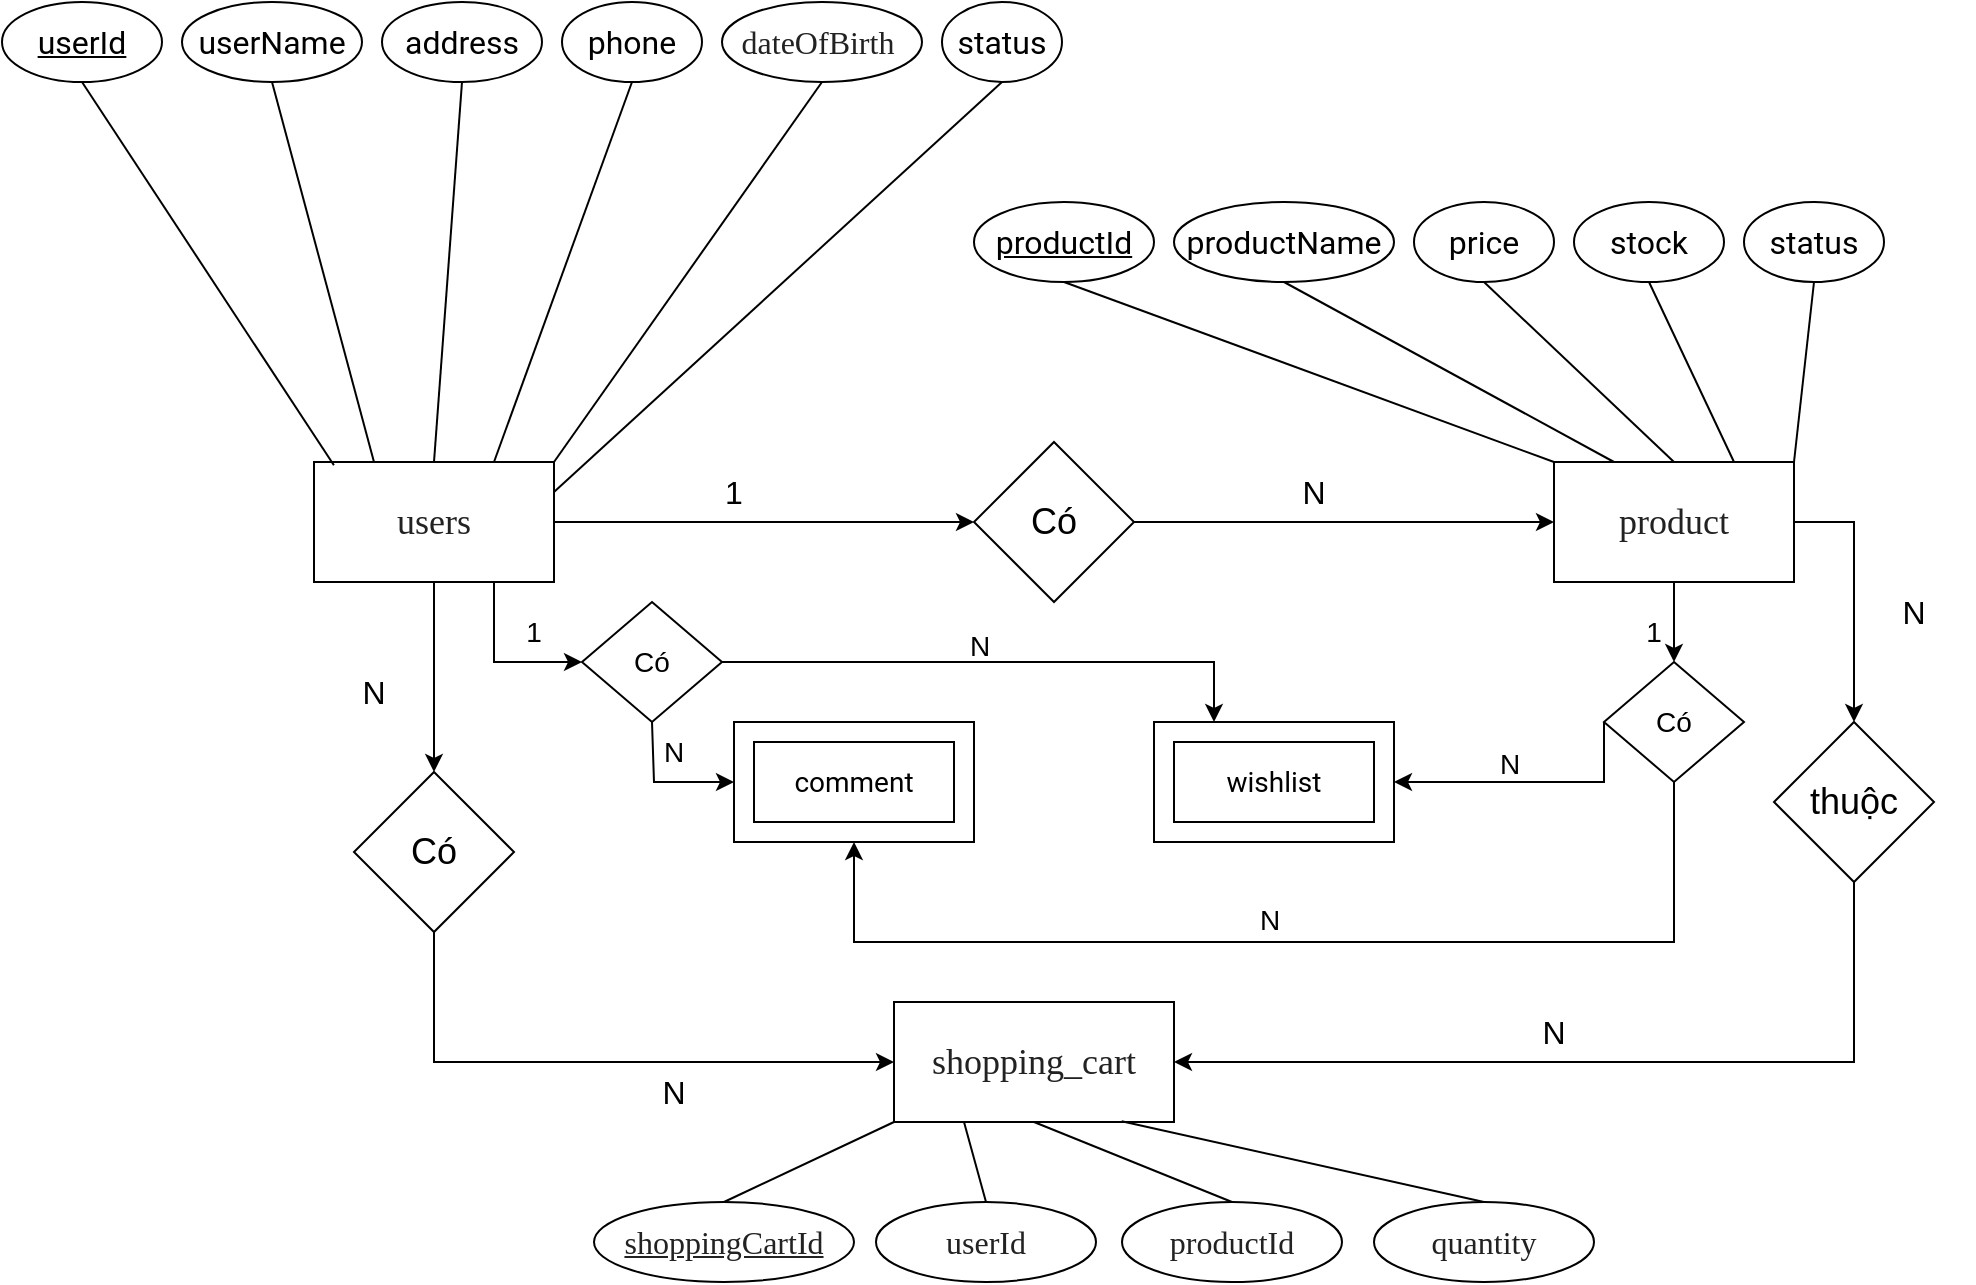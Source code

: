 <mxfile version="24.4.13" type="device">
  <diagram name="Trang-1" id="xZN4t2FGzKnYFweGZ8oG">
    <mxGraphModel dx="1877" dy="522" grid="1" gridSize="10" guides="1" tooltips="1" connect="1" arrows="1" fold="1" page="1" pageScale="1" pageWidth="827" pageHeight="1169" math="0" shadow="0">
      <root>
        <mxCell id="0" />
        <mxCell id="1" parent="0" />
        <mxCell id="7P5NT5HqIRmOyihYEesv-1" value="&lt;span style=&quot;color: rgb(34, 34, 34); font-family: &amp;quot;Roboto Flex&amp;quot;; text-align: left; background-color: rgb(255, 255, 255);&quot;&gt;&lt;font style=&quot;font-size: 18px;&quot;&gt;users&lt;/font&gt;&lt;/span&gt;" style="rounded=0;whiteSpace=wrap;html=1;" parent="1" vertex="1">
          <mxGeometry x="40" y="430" width="120" height="60" as="geometry" />
        </mxCell>
        <mxCell id="7P5NT5HqIRmOyihYEesv-2" value="&lt;span style=&quot;color: rgb(34, 34, 34); font-family: &amp;quot;Roboto Flex&amp;quot;; text-align: left; background-color: rgb(255, 255, 255);&quot;&gt;&lt;font style=&quot;font-size: 18px;&quot;&gt;product&lt;/font&gt;&lt;/span&gt;" style="rounded=0;whiteSpace=wrap;html=1;" parent="1" vertex="1">
          <mxGeometry x="660" y="430" width="120" height="60" as="geometry" />
        </mxCell>
        <mxCell id="7P5NT5HqIRmOyihYEesv-4" value="&lt;span style=&quot;color: rgb(34, 34, 34); font-family: &amp;quot;Roboto Flex&amp;quot;; text-align: left; background-color: rgb(255, 255, 255);&quot;&gt;&lt;font style=&quot;font-size: 18px;&quot;&gt;shopping_cart&lt;/font&gt;&lt;/span&gt;" style="rounded=0;whiteSpace=wrap;html=1;" parent="1" vertex="1">
          <mxGeometry x="330" y="700" width="140" height="60" as="geometry" />
        </mxCell>
        <mxCell id="7P5NT5HqIRmOyihYEesv-5" value="&lt;font style=&quot;font-size: 18px;&quot;&gt;Có&lt;/font&gt;" style="rhombus;whiteSpace=wrap;html=1;" parent="1" vertex="1">
          <mxGeometry x="370" y="420" width="80" height="80" as="geometry" />
        </mxCell>
        <mxCell id="7P5NT5HqIRmOyihYEesv-6" value="" style="endArrow=classic;html=1;rounded=0;exitX=1;exitY=0.5;exitDx=0;exitDy=0;entryX=0;entryY=0.5;entryDx=0;entryDy=0;" parent="1" source="7P5NT5HqIRmOyihYEesv-1" target="7P5NT5HqIRmOyihYEesv-5" edge="1">
          <mxGeometry width="50" height="50" relative="1" as="geometry">
            <mxPoint x="390" y="590" as="sourcePoint" />
            <mxPoint x="440" y="540" as="targetPoint" />
          </mxGeometry>
        </mxCell>
        <mxCell id="7P5NT5HqIRmOyihYEesv-7" value="" style="endArrow=classic;html=1;rounded=0;exitX=1;exitY=0.5;exitDx=0;exitDy=0;" parent="1" source="7P5NT5HqIRmOyihYEesv-5" target="7P5NT5HqIRmOyihYEesv-2" edge="1">
          <mxGeometry width="50" height="50" relative="1" as="geometry">
            <mxPoint x="390" y="590" as="sourcePoint" />
            <mxPoint x="440" y="540" as="targetPoint" />
          </mxGeometry>
        </mxCell>
        <mxCell id="7P5NT5HqIRmOyihYEesv-8" value="&lt;font style=&quot;font-size: 16px;&quot;&gt;1&lt;/font&gt;" style="text;html=1;align=center;verticalAlign=middle;whiteSpace=wrap;rounded=0;" parent="1" vertex="1">
          <mxGeometry x="220" y="430" width="60" height="30" as="geometry" />
        </mxCell>
        <mxCell id="7P5NT5HqIRmOyihYEesv-9" value="&lt;font style=&quot;font-size: 16px;&quot;&gt;N&lt;/font&gt;" style="text;html=1;align=center;verticalAlign=middle;whiteSpace=wrap;rounded=0;" parent="1" vertex="1">
          <mxGeometry x="510" y="430" width="60" height="30" as="geometry" />
        </mxCell>
        <mxCell id="7P5NT5HqIRmOyihYEesv-11" value="&lt;font style=&quot;font-size: 18px;&quot;&gt;thuộc&lt;/font&gt;" style="rhombus;whiteSpace=wrap;html=1;" parent="1" vertex="1">
          <mxGeometry x="770" y="560" width="80" height="80" as="geometry" />
        </mxCell>
        <mxCell id="7P5NT5HqIRmOyihYEesv-12" value="" style="endArrow=classic;html=1;rounded=0;exitX=1;exitY=0.5;exitDx=0;exitDy=0;entryX=0.5;entryY=0;entryDx=0;entryDy=0;" parent="1" source="7P5NT5HqIRmOyihYEesv-2" target="7P5NT5HqIRmOyihYEesv-11" edge="1">
          <mxGeometry width="50" height="50" relative="1" as="geometry">
            <mxPoint x="390" y="490" as="sourcePoint" />
            <mxPoint x="720" y="680" as="targetPoint" />
            <Array as="points">
              <mxPoint x="810" y="460" />
            </Array>
          </mxGeometry>
        </mxCell>
        <mxCell id="7P5NT5HqIRmOyihYEesv-15" value="" style="endArrow=classic;html=1;rounded=0;exitX=0.5;exitY=1;exitDx=0;exitDy=0;entryX=1;entryY=0.5;entryDx=0;entryDy=0;" parent="1" source="7P5NT5HqIRmOyihYEesv-11" target="7P5NT5HqIRmOyihYEesv-4" edge="1">
          <mxGeometry width="50" height="50" relative="1" as="geometry">
            <mxPoint x="390" y="690" as="sourcePoint" />
            <mxPoint x="440" y="640" as="targetPoint" />
            <Array as="points">
              <mxPoint x="810" y="730" />
            </Array>
          </mxGeometry>
        </mxCell>
        <mxCell id="7P5NT5HqIRmOyihYEesv-16" value="&lt;font style=&quot;font-size: 16px;&quot;&gt;N&lt;/font&gt;" style="text;html=1;align=center;verticalAlign=middle;whiteSpace=wrap;rounded=0;" parent="1" vertex="1">
          <mxGeometry x="810" y="490" width="60" height="30" as="geometry" />
        </mxCell>
        <mxCell id="7P5NT5HqIRmOyihYEesv-17" value="&lt;font style=&quot;font-size: 16px;&quot;&gt;N&lt;/font&gt;" style="text;html=1;align=center;verticalAlign=middle;whiteSpace=wrap;rounded=0;" parent="1" vertex="1">
          <mxGeometry x="630" y="700" width="60" height="30" as="geometry" />
        </mxCell>
        <mxCell id="7P5NT5HqIRmOyihYEesv-18" value="&lt;font style=&quot;font-size: 18px;&quot;&gt;Có&lt;/font&gt;" style="rhombus;whiteSpace=wrap;html=1;" parent="1" vertex="1">
          <mxGeometry x="60" y="585" width="80" height="80" as="geometry" />
        </mxCell>
        <mxCell id="7P5NT5HqIRmOyihYEesv-19" value="" style="endArrow=classic;html=1;rounded=0;exitX=0.5;exitY=1;exitDx=0;exitDy=0;entryX=0.5;entryY=0;entryDx=0;entryDy=0;" parent="1" source="7P5NT5HqIRmOyihYEesv-1" target="7P5NT5HqIRmOyihYEesv-18" edge="1">
          <mxGeometry width="50" height="50" relative="1" as="geometry">
            <mxPoint x="390" y="690" as="sourcePoint" />
            <mxPoint x="100" y="580" as="targetPoint" />
          </mxGeometry>
        </mxCell>
        <mxCell id="7P5NT5HqIRmOyihYEesv-20" value="" style="endArrow=classic;html=1;rounded=0;exitX=0.5;exitY=1;exitDx=0;exitDy=0;" parent="1" source="7P5NT5HqIRmOyihYEesv-18" target="7P5NT5HqIRmOyihYEesv-4" edge="1">
          <mxGeometry width="50" height="50" relative="1" as="geometry">
            <mxPoint x="390" y="690" as="sourcePoint" />
            <mxPoint x="440" y="640" as="targetPoint" />
            <Array as="points">
              <mxPoint x="100" y="730" />
            </Array>
          </mxGeometry>
        </mxCell>
        <mxCell id="7P5NT5HqIRmOyihYEesv-21" value="&lt;font style=&quot;font-size: 16px;&quot;&gt;N&lt;/font&gt;" style="text;html=1;align=center;verticalAlign=middle;whiteSpace=wrap;rounded=0;" parent="1" vertex="1">
          <mxGeometry x="40" y="530" width="60" height="30" as="geometry" />
        </mxCell>
        <mxCell id="7P5NT5HqIRmOyihYEesv-22" value="&lt;font style=&quot;font-size: 16px;&quot;&gt;N&lt;/font&gt;" style="text;html=1;align=center;verticalAlign=middle;whiteSpace=wrap;rounded=0;" parent="1" vertex="1">
          <mxGeometry x="190" y="730" width="60" height="30" as="geometry" />
        </mxCell>
        <mxCell id="7P5NT5HqIRmOyihYEesv-23" value="&lt;u&gt;&lt;font style=&quot;font-size: 16px;&quot; face=&quot;Roboto&quot;&gt;userId&lt;/font&gt;&lt;/u&gt;" style="ellipse;whiteSpace=wrap;html=1;" parent="1" vertex="1">
          <mxGeometry x="-116" y="200" width="80" height="40" as="geometry" />
        </mxCell>
        <mxCell id="7P5NT5HqIRmOyihYEesv-25" value="&lt;font style=&quot;font-size: 16px;&quot; face=&quot;Roboto&quot;&gt;userName&lt;/font&gt;" style="ellipse;whiteSpace=wrap;html=1;" parent="1" vertex="1">
          <mxGeometry x="-26" y="200" width="90" height="40" as="geometry" />
        </mxCell>
        <mxCell id="7P5NT5HqIRmOyihYEesv-26" value="&lt;font style=&quot;font-size: 16px;&quot; face=&quot;Roboto&quot;&gt;address&lt;/font&gt;" style="ellipse;whiteSpace=wrap;html=1;" parent="1" vertex="1">
          <mxGeometry x="74" y="200" width="80" height="40" as="geometry" />
        </mxCell>
        <mxCell id="7P5NT5HqIRmOyihYEesv-27" value="&lt;font style=&quot;font-size: 16px;&quot; face=&quot;Roboto&quot;&gt;phone&lt;/font&gt;" style="ellipse;whiteSpace=wrap;html=1;" parent="1" vertex="1">
          <mxGeometry x="164" y="200" width="70" height="40" as="geometry" />
        </mxCell>
        <mxCell id="7P5NT5HqIRmOyihYEesv-28" value="&lt;font face=&quot;Roboto&quot; style=&quot;font-size: 16px;&quot;&gt;status&lt;/font&gt;" style="ellipse;whiteSpace=wrap;html=1;" parent="1" vertex="1">
          <mxGeometry x="354" y="200" width="60" height="40" as="geometry" />
        </mxCell>
        <mxCell id="7P5NT5HqIRmOyihYEesv-29" value="&lt;span style=&quot;color: rgb(34, 34, 34); font-family: &amp;quot;Roboto Flex&amp;quot;; font-size: 16px; text-align: left; background-color: rgb(255, 255, 255);&quot;&gt;dateOfBirth&amp;nbsp;&lt;/span&gt;" style="ellipse;whiteSpace=wrap;html=1;" parent="1" vertex="1">
          <mxGeometry x="244" y="200" width="100" height="40" as="geometry" />
        </mxCell>
        <mxCell id="7P5NT5HqIRmOyihYEesv-36" value="" style="endArrow=none;html=1;rounded=0;exitX=0.083;exitY=0.027;exitDx=0;exitDy=0;entryX=0.5;entryY=1;entryDx=0;entryDy=0;exitPerimeter=0;" parent="1" source="7P5NT5HqIRmOyihYEesv-1" target="7P5NT5HqIRmOyihYEesv-23" edge="1">
          <mxGeometry width="50" height="50" relative="1" as="geometry">
            <mxPoint x="390" y="390" as="sourcePoint" />
            <mxPoint x="440" y="340" as="targetPoint" />
          </mxGeometry>
        </mxCell>
        <mxCell id="7P5NT5HqIRmOyihYEesv-37" value="" style="endArrow=none;html=1;rounded=0;exitX=0.25;exitY=0;exitDx=0;exitDy=0;entryX=0.5;entryY=1;entryDx=0;entryDy=0;" parent="1" source="7P5NT5HqIRmOyihYEesv-1" target="7P5NT5HqIRmOyihYEesv-25" edge="1">
          <mxGeometry width="50" height="50" relative="1" as="geometry">
            <mxPoint x="390" y="390" as="sourcePoint" />
            <mxPoint x="440" y="340" as="targetPoint" />
          </mxGeometry>
        </mxCell>
        <mxCell id="7P5NT5HqIRmOyihYEesv-38" value="" style="endArrow=none;html=1;rounded=0;exitX=0.5;exitY=0;exitDx=0;exitDy=0;entryX=0.5;entryY=1;entryDx=0;entryDy=0;" parent="1" source="7P5NT5HqIRmOyihYEesv-1" target="7P5NT5HqIRmOyihYEesv-26" edge="1">
          <mxGeometry width="50" height="50" relative="1" as="geometry">
            <mxPoint x="390" y="390" as="sourcePoint" />
            <mxPoint x="440" y="340" as="targetPoint" />
          </mxGeometry>
        </mxCell>
        <mxCell id="7P5NT5HqIRmOyihYEesv-39" value="" style="endArrow=none;html=1;rounded=0;exitX=0.75;exitY=0;exitDx=0;exitDy=0;entryX=0.5;entryY=1;entryDx=0;entryDy=0;" parent="1" source="7P5NT5HqIRmOyihYEesv-1" target="7P5NT5HqIRmOyihYEesv-27" edge="1">
          <mxGeometry width="50" height="50" relative="1" as="geometry">
            <mxPoint x="390" y="390" as="sourcePoint" />
            <mxPoint x="440" y="340" as="targetPoint" />
          </mxGeometry>
        </mxCell>
        <mxCell id="7P5NT5HqIRmOyihYEesv-40" value="" style="endArrow=none;html=1;rounded=0;exitX=1;exitY=0;exitDx=0;exitDy=0;entryX=0.5;entryY=1;entryDx=0;entryDy=0;" parent="1" source="7P5NT5HqIRmOyihYEesv-1" target="7P5NT5HqIRmOyihYEesv-29" edge="1">
          <mxGeometry width="50" height="50" relative="1" as="geometry">
            <mxPoint x="390" y="390" as="sourcePoint" />
            <mxPoint x="400" y="360" as="targetPoint" />
          </mxGeometry>
        </mxCell>
        <mxCell id="7P5NT5HqIRmOyihYEesv-41" value="" style="endArrow=none;html=1;rounded=0;exitX=1;exitY=0.25;exitDx=0;exitDy=0;entryX=0.5;entryY=1;entryDx=0;entryDy=0;" parent="1" source="7P5NT5HqIRmOyihYEesv-1" target="7P5NT5HqIRmOyihYEesv-28" edge="1">
          <mxGeometry width="50" height="50" relative="1" as="geometry">
            <mxPoint x="390" y="390" as="sourcePoint" />
            <mxPoint x="440" y="340" as="targetPoint" />
          </mxGeometry>
        </mxCell>
        <mxCell id="7P5NT5HqIRmOyihYEesv-42" value="&lt;font style=&quot;font-size: 16px;&quot; face=&quot;Roboto&quot;&gt;&lt;u&gt;productId&lt;/u&gt;&lt;/font&gt;" style="ellipse;whiteSpace=wrap;html=1;" parent="1" vertex="1">
          <mxGeometry x="370" y="300" width="90" height="40" as="geometry" />
        </mxCell>
        <mxCell id="7P5NT5HqIRmOyihYEesv-43" value="&lt;font style=&quot;font-size: 16px;&quot; face=&quot;Roboto&quot;&gt;productName&lt;/font&gt;" style="ellipse;whiteSpace=wrap;html=1;" parent="1" vertex="1">
          <mxGeometry x="470" y="300" width="110" height="40" as="geometry" />
        </mxCell>
        <mxCell id="7P5NT5HqIRmOyihYEesv-44" value="&lt;font style=&quot;font-size: 16px;&quot; face=&quot;Roboto&quot;&gt;price&lt;/font&gt;" style="ellipse;whiteSpace=wrap;html=1;" parent="1" vertex="1">
          <mxGeometry x="590" y="300" width="70" height="40" as="geometry" />
        </mxCell>
        <mxCell id="7P5NT5HqIRmOyihYEesv-45" value="&lt;font style=&quot;font-size: 16px;&quot; face=&quot;Roboto&quot;&gt;stock&lt;/font&gt;" style="ellipse;whiteSpace=wrap;html=1;" parent="1" vertex="1">
          <mxGeometry x="670" y="300" width="75" height="40" as="geometry" />
        </mxCell>
        <mxCell id="7P5NT5HqIRmOyihYEesv-46" value="&lt;font style=&quot;font-size: 16px;&quot; face=&quot;Roboto&quot;&gt;status&lt;/font&gt;" style="ellipse;whiteSpace=wrap;html=1;" parent="1" vertex="1">
          <mxGeometry x="755" y="300" width="70" height="40" as="geometry" />
        </mxCell>
        <mxCell id="7P5NT5HqIRmOyihYEesv-47" value="" style="endArrow=none;html=1;rounded=0;exitX=0;exitY=0;exitDx=0;exitDy=0;entryX=0.5;entryY=1;entryDx=0;entryDy=0;" parent="1" source="7P5NT5HqIRmOyihYEesv-2" target="7P5NT5HqIRmOyihYEesv-42" edge="1">
          <mxGeometry width="50" height="50" relative="1" as="geometry">
            <mxPoint x="390" y="390" as="sourcePoint" />
            <mxPoint x="440" y="340" as="targetPoint" />
          </mxGeometry>
        </mxCell>
        <mxCell id="7P5NT5HqIRmOyihYEesv-48" value="" style="endArrow=none;html=1;rounded=0;exitX=0.25;exitY=0;exitDx=0;exitDy=0;entryX=0.5;entryY=1;entryDx=0;entryDy=0;" parent="1" source="7P5NT5HqIRmOyihYEesv-2" target="7P5NT5HqIRmOyihYEesv-43" edge="1">
          <mxGeometry width="50" height="50" relative="1" as="geometry">
            <mxPoint x="390" y="390" as="sourcePoint" />
            <mxPoint x="440" y="340" as="targetPoint" />
          </mxGeometry>
        </mxCell>
        <mxCell id="7P5NT5HqIRmOyihYEesv-49" value="" style="endArrow=none;html=1;rounded=0;exitX=0.5;exitY=0;exitDx=0;exitDy=0;entryX=0.5;entryY=1;entryDx=0;entryDy=0;" parent="1" source="7P5NT5HqIRmOyihYEesv-2" target="7P5NT5HqIRmOyihYEesv-44" edge="1">
          <mxGeometry width="50" height="50" relative="1" as="geometry">
            <mxPoint x="390" y="390" as="sourcePoint" />
            <mxPoint x="440" y="340" as="targetPoint" />
          </mxGeometry>
        </mxCell>
        <mxCell id="7P5NT5HqIRmOyihYEesv-50" value="" style="endArrow=none;html=1;rounded=0;exitX=0.75;exitY=0;exitDx=0;exitDy=0;entryX=0.5;entryY=1;entryDx=0;entryDy=0;" parent="1" source="7P5NT5HqIRmOyihYEesv-2" target="7P5NT5HqIRmOyihYEesv-45" edge="1">
          <mxGeometry width="50" height="50" relative="1" as="geometry">
            <mxPoint x="390" y="390" as="sourcePoint" />
            <mxPoint x="440" y="340" as="targetPoint" />
          </mxGeometry>
        </mxCell>
        <mxCell id="7P5NT5HqIRmOyihYEesv-51" value="" style="endArrow=none;html=1;rounded=0;exitX=1;exitY=0;exitDx=0;exitDy=0;entryX=0.5;entryY=1;entryDx=0;entryDy=0;" parent="1" source="7P5NT5HqIRmOyihYEesv-2" target="7P5NT5HqIRmOyihYEesv-46" edge="1">
          <mxGeometry width="50" height="50" relative="1" as="geometry">
            <mxPoint x="390" y="390" as="sourcePoint" />
            <mxPoint x="440" y="340" as="targetPoint" />
          </mxGeometry>
        </mxCell>
        <mxCell id="7P5NT5HqIRmOyihYEesv-52" value="&lt;span style=&quot;color: rgb(34, 34, 34); font-family: &amp;quot;Roboto Flex&amp;quot;; font-size: 16px; text-align: left; background-color: rgb(255, 255, 255);&quot;&gt;&lt;u&gt;shoppingCartId&lt;/u&gt;&lt;/span&gt;" style="ellipse;whiteSpace=wrap;html=1;" parent="1" vertex="1">
          <mxGeometry x="180" y="800" width="130" height="40" as="geometry" />
        </mxCell>
        <mxCell id="7P5NT5HqIRmOyihYEesv-53" value="&lt;div style=&quot;text-align: left;&quot;&gt;&lt;font face=&quot;Roboto Flex&quot; color=&quot;#222222&quot;&gt;&lt;span style=&quot;font-size: 16px; background-color: rgb(255, 255, 255);&quot;&gt;userId&lt;/span&gt;&lt;/font&gt;&lt;/div&gt;" style="ellipse;whiteSpace=wrap;html=1;" parent="1" vertex="1">
          <mxGeometry x="321" y="800" width="110" height="40" as="geometry" />
        </mxCell>
        <mxCell id="7P5NT5HqIRmOyihYEesv-54" value="&lt;div style=&quot;text-align: left;&quot;&gt;&lt;font face=&quot;Roboto Flex&quot; color=&quot;#222222&quot;&gt;&lt;span style=&quot;font-size: 16px; background-color: rgb(255, 255, 255);&quot;&gt;productId&lt;/span&gt;&lt;/font&gt;&lt;/div&gt;" style="ellipse;whiteSpace=wrap;html=1;" parent="1" vertex="1">
          <mxGeometry x="444" y="800" width="110" height="40" as="geometry" />
        </mxCell>
        <mxCell id="7P5NT5HqIRmOyihYEesv-56" value="&lt;div style=&quot;text-align: left;&quot;&gt;&lt;font face=&quot;Roboto Flex&quot; color=&quot;#222222&quot;&gt;&lt;span style=&quot;font-size: 16px; background-color: rgb(255, 255, 255);&quot;&gt;quantity&lt;/span&gt;&lt;/font&gt;&lt;/div&gt;" style="ellipse;whiteSpace=wrap;html=1;" parent="1" vertex="1">
          <mxGeometry x="570" y="800" width="110" height="40" as="geometry" />
        </mxCell>
        <mxCell id="7P5NT5HqIRmOyihYEesv-57" value="" style="endArrow=none;html=1;rounded=0;entryX=0;entryY=1;entryDx=0;entryDy=0;exitX=0.5;exitY=0;exitDx=0;exitDy=0;" parent="1" source="7P5NT5HqIRmOyihYEesv-52" target="7P5NT5HqIRmOyihYEesv-4" edge="1">
          <mxGeometry width="50" height="50" relative="1" as="geometry">
            <mxPoint x="390" y="690" as="sourcePoint" />
            <mxPoint x="440" y="640" as="targetPoint" />
          </mxGeometry>
        </mxCell>
        <mxCell id="7P5NT5HqIRmOyihYEesv-58" value="" style="endArrow=none;html=1;rounded=0;exitX=0.25;exitY=1;exitDx=0;exitDy=0;entryX=0.5;entryY=0;entryDx=0;entryDy=0;" parent="1" source="7P5NT5HqIRmOyihYEesv-4" target="7P5NT5HqIRmOyihYEesv-53" edge="1">
          <mxGeometry width="50" height="50" relative="1" as="geometry">
            <mxPoint x="390" y="690" as="sourcePoint" />
            <mxPoint x="440" y="640" as="targetPoint" />
          </mxGeometry>
        </mxCell>
        <mxCell id="7P5NT5HqIRmOyihYEesv-59" value="" style="endArrow=none;html=1;rounded=0;exitX=0.5;exitY=1;exitDx=0;exitDy=0;entryX=0.5;entryY=0;entryDx=0;entryDy=0;" parent="1" source="7P5NT5HqIRmOyihYEesv-4" target="7P5NT5HqIRmOyihYEesv-54" edge="1">
          <mxGeometry width="50" height="50" relative="1" as="geometry">
            <mxPoint x="390" y="690" as="sourcePoint" />
            <mxPoint x="440" y="640" as="targetPoint" />
          </mxGeometry>
        </mxCell>
        <mxCell id="7P5NT5HqIRmOyihYEesv-60" value="" style="endArrow=none;html=1;rounded=0;entryX=0.5;entryY=0;entryDx=0;entryDy=0;exitX=0.813;exitY=0.993;exitDx=0;exitDy=0;exitPerimeter=0;" parent="1" source="7P5NT5HqIRmOyihYEesv-4" target="7P5NT5HqIRmOyihYEesv-56" edge="1">
          <mxGeometry width="50" height="50" relative="1" as="geometry">
            <mxPoint x="440" y="750" as="sourcePoint" />
            <mxPoint x="440" y="640" as="targetPoint" />
          </mxGeometry>
        </mxCell>
        <mxCell id="7P5NT5HqIRmOyihYEesv-61" value="" style="rounded=0;whiteSpace=wrap;html=1;" parent="1" vertex="1">
          <mxGeometry x="250" y="560" width="120" height="60" as="geometry" />
        </mxCell>
        <mxCell id="7P5NT5HqIRmOyihYEesv-62" value="&lt;font face=&quot;Roboto&quot; style=&quot;font-size: 14px;&quot;&gt;comment&lt;/font&gt;" style="rounded=0;whiteSpace=wrap;html=1;" parent="1" vertex="1">
          <mxGeometry x="260" y="570" width="100" height="40" as="geometry" />
        </mxCell>
        <mxCell id="7P5NT5HqIRmOyihYEesv-68" value="" style="rounded=0;whiteSpace=wrap;html=1;" parent="1" vertex="1">
          <mxGeometry x="460" y="560" width="120" height="60" as="geometry" />
        </mxCell>
        <mxCell id="7P5NT5HqIRmOyihYEesv-69" value="&lt;font face=&quot;Roboto&quot;&gt;&lt;span style=&quot;font-size: 14px;&quot;&gt;wishlist&lt;/span&gt;&lt;/font&gt;" style="rounded=0;whiteSpace=wrap;html=1;" parent="1" vertex="1">
          <mxGeometry x="470" y="570" width="100" height="40" as="geometry" />
        </mxCell>
        <mxCell id="7P5NT5HqIRmOyihYEesv-70" value="&lt;font style=&quot;font-size: 14px;&quot;&gt;Có&lt;/font&gt;" style="rhombus;whiteSpace=wrap;html=1;" parent="1" vertex="1">
          <mxGeometry x="685" y="530" width="70" height="60" as="geometry" />
        </mxCell>
        <mxCell id="7P5NT5HqIRmOyihYEesv-71" value="" style="endArrow=classic;html=1;rounded=0;entryX=0.5;entryY=0;entryDx=0;entryDy=0;exitX=0.5;exitY=1;exitDx=0;exitDy=0;" parent="1" source="7P5NT5HqIRmOyihYEesv-2" target="7P5NT5HqIRmOyihYEesv-70" edge="1">
          <mxGeometry width="50" height="50" relative="1" as="geometry">
            <mxPoint x="708" y="491" as="sourcePoint" />
            <mxPoint x="440" y="540" as="targetPoint" />
          </mxGeometry>
        </mxCell>
        <mxCell id="7P5NT5HqIRmOyihYEesv-72" value="" style="endArrow=classic;html=1;rounded=0;entryX=1;entryY=0.5;entryDx=0;entryDy=0;exitX=0;exitY=0.5;exitDx=0;exitDy=0;" parent="1" source="7P5NT5HqIRmOyihYEesv-70" target="7P5NT5HqIRmOyihYEesv-68" edge="1">
          <mxGeometry width="50" height="50" relative="1" as="geometry">
            <mxPoint x="680" y="560" as="sourcePoint" />
            <mxPoint x="550" y="559" as="targetPoint" />
            <Array as="points">
              <mxPoint x="685" y="590" />
            </Array>
          </mxGeometry>
        </mxCell>
        <mxCell id="7P5NT5HqIRmOyihYEesv-73" value="&lt;font style=&quot;font-size: 14px;&quot;&gt;1&lt;/font&gt;" style="text;html=1;align=center;verticalAlign=middle;whiteSpace=wrap;rounded=0;" parent="1" vertex="1">
          <mxGeometry x="680" y="500" width="60" height="30" as="geometry" />
        </mxCell>
        <mxCell id="7P5NT5HqIRmOyihYEesv-74" value="&lt;font style=&quot;font-size: 14px;&quot;&gt;N&lt;/font&gt;" style="text;html=1;align=center;verticalAlign=middle;whiteSpace=wrap;rounded=0;" parent="1" vertex="1">
          <mxGeometry x="608" y="566" width="60" height="30" as="geometry" />
        </mxCell>
        <mxCell id="7P5NT5HqIRmOyihYEesv-75" value="&lt;font style=&quot;font-size: 14px;&quot;&gt;Có&lt;/font&gt;" style="rhombus;whiteSpace=wrap;html=1;" parent="1" vertex="1">
          <mxGeometry x="174" y="500" width="70" height="60" as="geometry" />
        </mxCell>
        <mxCell id="7P5NT5HqIRmOyihYEesv-76" value="" style="endArrow=classic;html=1;rounded=0;exitX=0.75;exitY=1;exitDx=0;exitDy=0;entryX=0;entryY=0.5;entryDx=0;entryDy=0;" parent="1" source="7P5NT5HqIRmOyihYEesv-1" target="7P5NT5HqIRmOyihYEesv-75" edge="1">
          <mxGeometry width="50" height="50" relative="1" as="geometry">
            <mxPoint x="390" y="600" as="sourcePoint" />
            <mxPoint x="170" y="530" as="targetPoint" />
            <Array as="points">
              <mxPoint x="130" y="530" />
            </Array>
          </mxGeometry>
        </mxCell>
        <mxCell id="7P5NT5HqIRmOyihYEesv-77" value="" style="endArrow=classic;html=1;rounded=0;exitX=0.5;exitY=1;exitDx=0;exitDy=0;entryX=0;entryY=0.5;entryDx=0;entryDy=0;" parent="1" source="7P5NT5HqIRmOyihYEesv-75" target="7P5NT5HqIRmOyihYEesv-61" edge="1">
          <mxGeometry width="50" height="50" relative="1" as="geometry">
            <mxPoint x="390" y="600" as="sourcePoint" />
            <mxPoint x="440" y="550" as="targetPoint" />
            <Array as="points">
              <mxPoint x="210" y="590" />
            </Array>
          </mxGeometry>
        </mxCell>
        <mxCell id="7P5NT5HqIRmOyihYEesv-78" value="&lt;font style=&quot;font-size: 14px;&quot;&gt;1&lt;/font&gt;" style="text;html=1;align=center;verticalAlign=middle;whiteSpace=wrap;rounded=0;" parent="1" vertex="1">
          <mxGeometry x="120" y="500" width="60" height="30" as="geometry" />
        </mxCell>
        <mxCell id="7P5NT5HqIRmOyihYEesv-80" value="&lt;font style=&quot;font-size: 14px;&quot;&gt;N&lt;/font&gt;" style="text;html=1;align=center;verticalAlign=middle;whiteSpace=wrap;rounded=0;" parent="1" vertex="1">
          <mxGeometry x="190" y="560" width="60" height="30" as="geometry" />
        </mxCell>
        <mxCell id="7P5NT5HqIRmOyihYEesv-81" value="" style="endArrow=classic;html=1;rounded=0;exitX=1;exitY=0.5;exitDx=0;exitDy=0;entryX=0.25;entryY=0;entryDx=0;entryDy=0;" parent="1" source="7P5NT5HqIRmOyihYEesv-75" target="7P5NT5HqIRmOyihYEesv-68" edge="1">
          <mxGeometry width="50" height="50" relative="1" as="geometry">
            <mxPoint x="250" y="530" as="sourcePoint" />
            <mxPoint x="490" y="530" as="targetPoint" />
            <Array as="points">
              <mxPoint x="490" y="530" />
            </Array>
          </mxGeometry>
        </mxCell>
        <mxCell id="7P5NT5HqIRmOyihYEesv-82" value="&lt;font style=&quot;font-size: 14px;&quot;&gt;N&lt;/font&gt;" style="text;html=1;align=center;verticalAlign=middle;whiteSpace=wrap;rounded=0;" parent="1" vertex="1">
          <mxGeometry x="343" y="507" width="60" height="30" as="geometry" />
        </mxCell>
        <mxCell id="7P5NT5HqIRmOyihYEesv-86" value="" style="endArrow=classic;html=1;rounded=0;exitX=0.5;exitY=1;exitDx=0;exitDy=0;" parent="1" source="7P5NT5HqIRmOyihYEesv-70" edge="1">
          <mxGeometry width="50" height="50" relative="1" as="geometry">
            <mxPoint x="390" y="600" as="sourcePoint" />
            <mxPoint x="310" y="620" as="targetPoint" />
            <Array as="points">
              <mxPoint x="720" y="670" />
              <mxPoint x="310" y="670" />
            </Array>
          </mxGeometry>
        </mxCell>
        <mxCell id="7P5NT5HqIRmOyihYEesv-87" value="&lt;font style=&quot;font-size: 14px;&quot;&gt;N&lt;/font&gt;" style="text;html=1;align=center;verticalAlign=middle;whiteSpace=wrap;rounded=0;" parent="1" vertex="1">
          <mxGeometry x="488" y="644" width="60" height="30" as="geometry" />
        </mxCell>
      </root>
    </mxGraphModel>
  </diagram>
</mxfile>
